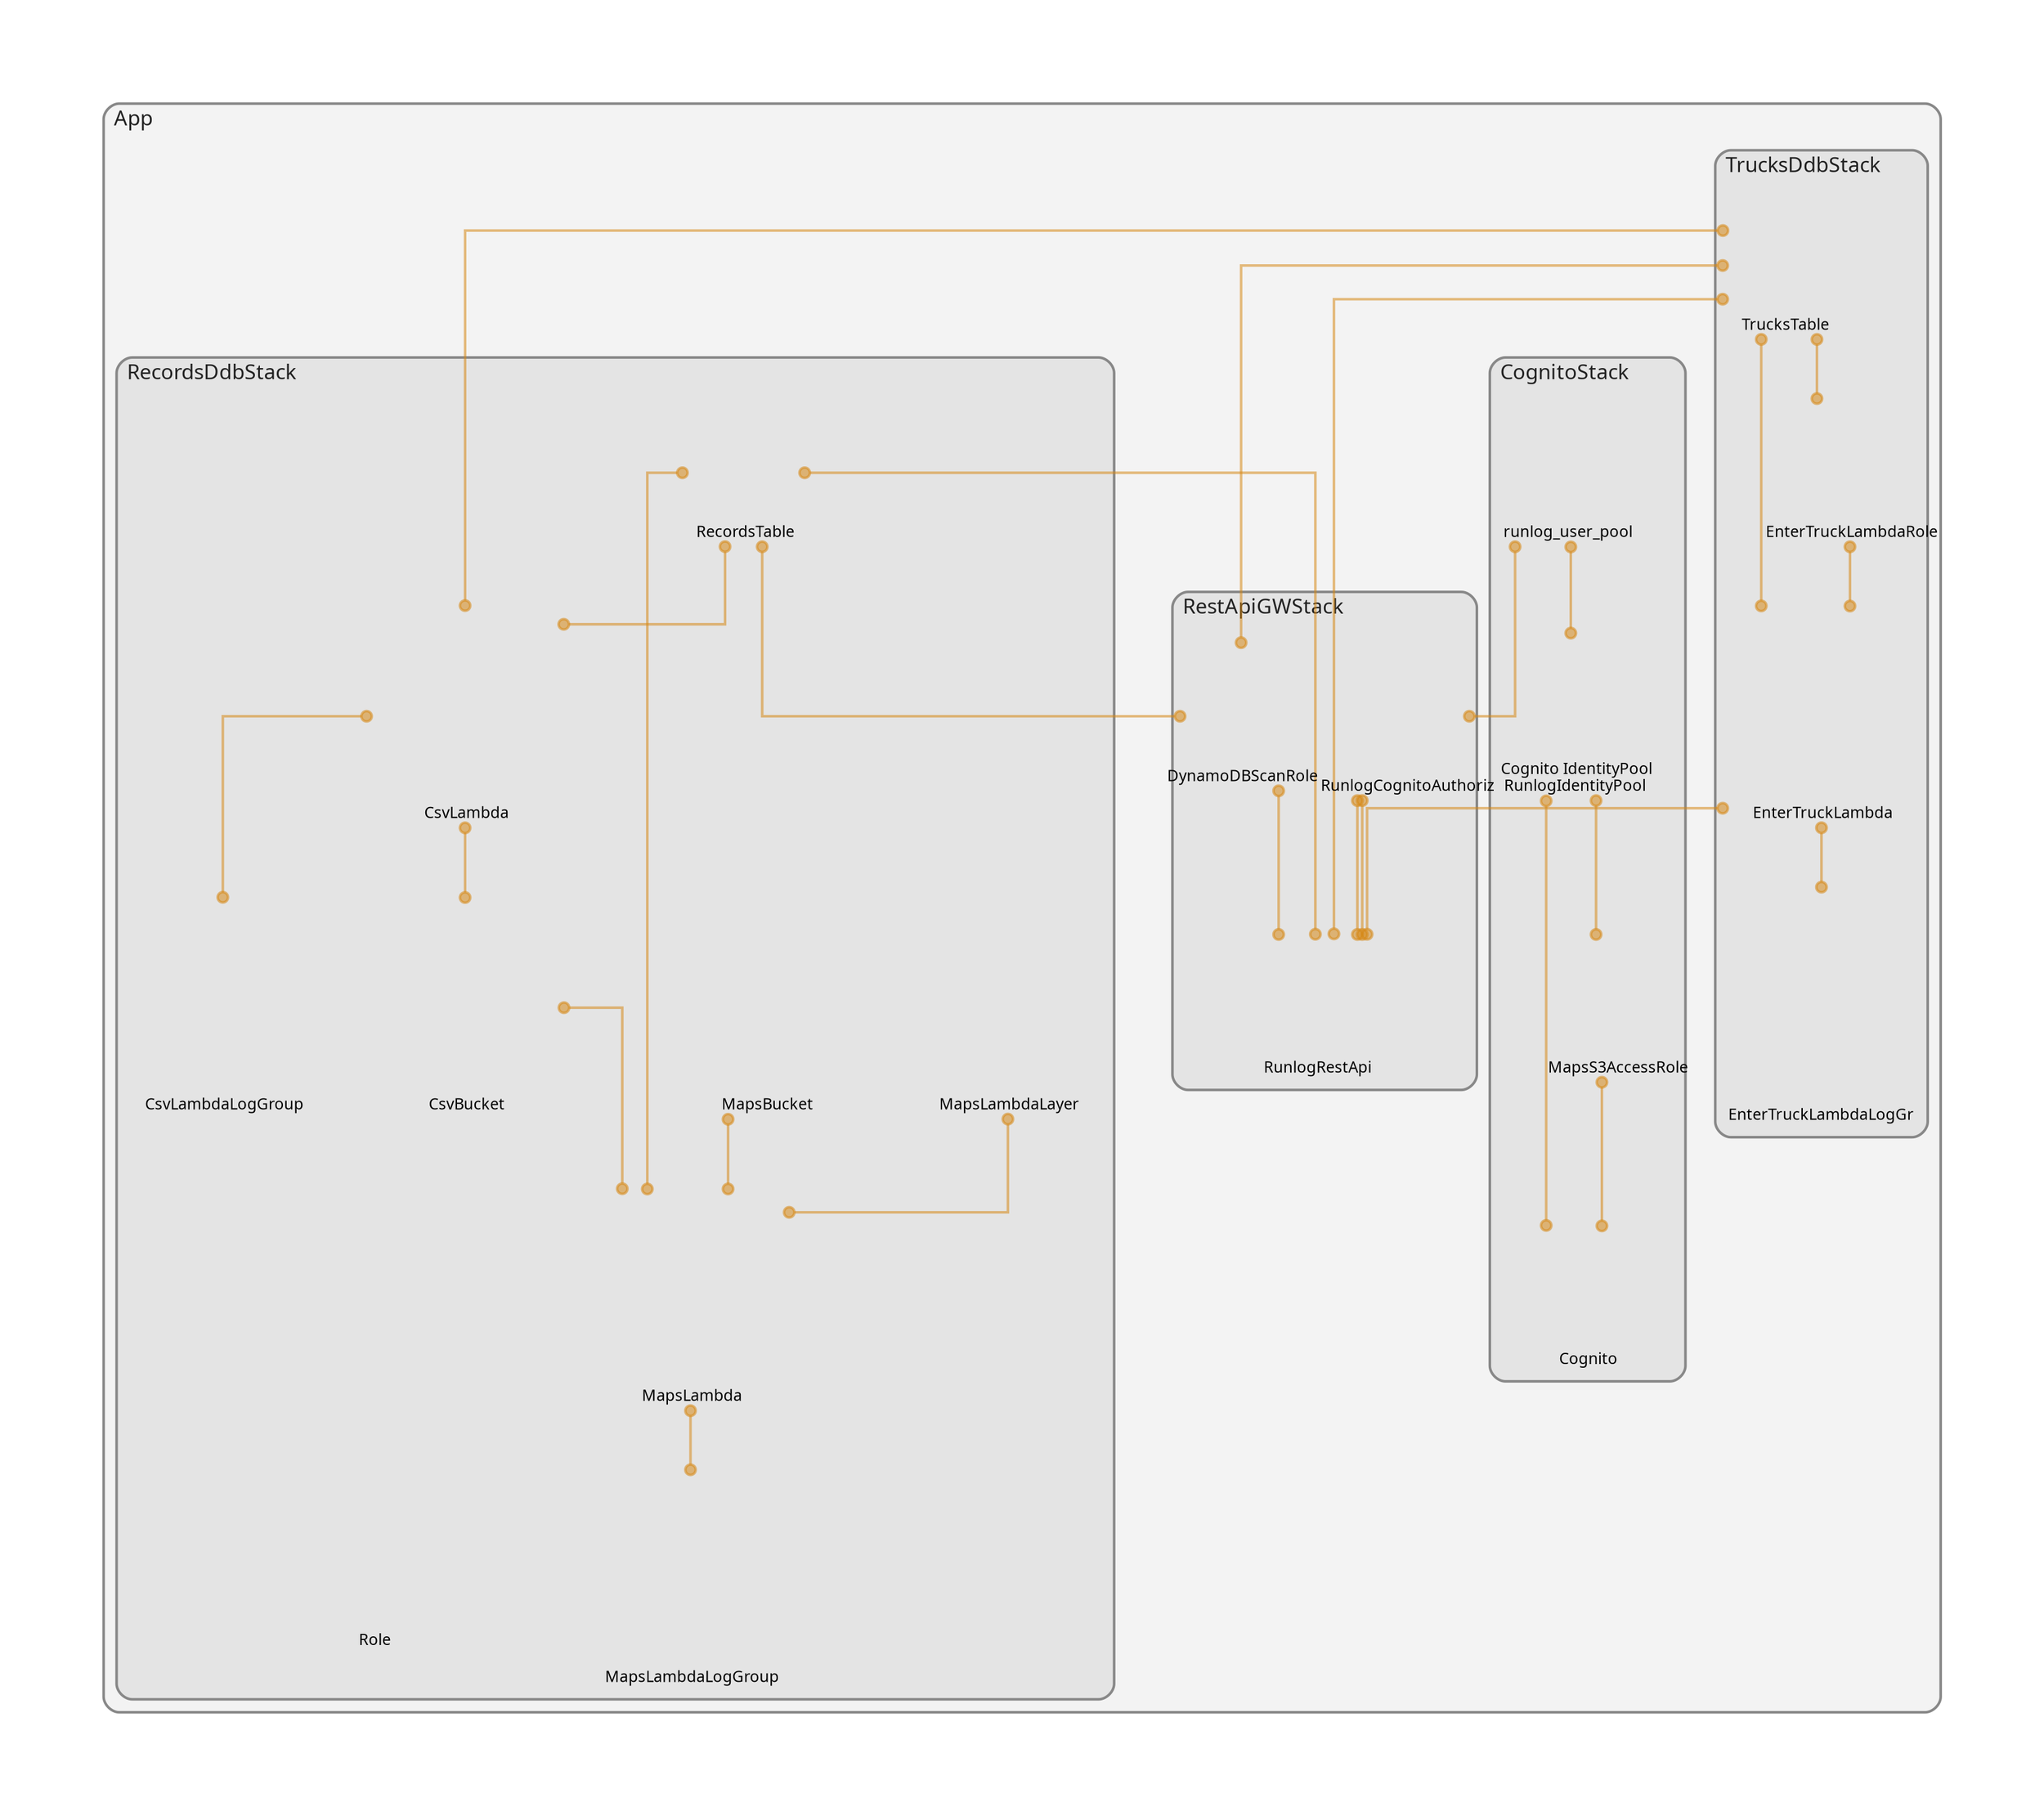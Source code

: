 digraph "Diagram" {
  splines = "ortho";
  pad = "1.0";
  nodesep = "0.60";
  ranksep = "0.75";
  fontname = "Sans-Serif";
  fontsize = "15";
  dpi = "200";
  rankdir = "BT";
  compound = "true";
  fontcolor = "#222222";
  edge [
    color = "#D5871488",
    penwidth = 2,
    arrowhead = "dot",
    arrowtail = "dot",
  ];
  node [
    shape = "box",
    style = "rounded",
    fixedsize = true,
    width = 1.7,
    height = 1.7,
    labelloc = "c",
    imagescale = true,
    fontname = "Sans-Serif",
    fontsize = 8,
    margin = 8,
  ];
  subgraph "App" {
    subgraph "cluster-SubGraph.App" {
      graph [
        label = "App",
        labelloc = "b",
        labeljust = "l",
        margin = "10",
        fontsize = "16",
        penwidth = "2",
        pencolor = "#888888",
        style = "filled,rounded",
        fillcolor = "#f3f3f3",
      ];
      subgraph "cluster-SubGraph.CognitoStack" {
        graph [
          label = "CognitoStack",
          labelloc = "b",
          labeljust = "l",
          margin = "10",
          fontsize = "16",
          penwidth = "2",
          pencolor = "#888888",
          style = "filled,rounded",
          fillcolor = "#e4e4e4",
        ];
        "CognitoStack/runlog_user_pool" [
          label = " runlog_user_pool",
          fontsize = 12,
          image = "/home/ilsoldier1984/aws-cdk-projects/runlog30/node_modules/cdk-dia/icons/aws/Service/Arch_Security-Identity-Compliance/64/Arch_Amazon-Cognito_64.png",
          imagescale = "true",
          imagepos = "tc",
          penwidth = "0",
          shape = "node",
          fixedsize = "true",
          labelloc = "b",
          width = 1.2,
          height = 1.466,
        ];
        "CognitoStack/RunlogIdentityPool" [
          label = " Cognito IdentityPool\nRunlogIdentityPool",
          fontsize = 12,
          image = "/home/ilsoldier1984/aws-cdk-projects/runlog30/node_modules/cdk-dia/icons/aws/Service/Arch_Security-Identity-Compliance/64/Arch_Amazon-Cognito_64.png",
          imagescale = "true",
          imagepos = "tc",
          penwidth = "0",
          shape = "node",
          fixedsize = "true",
          labelloc = "b",
          width = 1.2,
          height = 1.682,
        ];
        "CognitoStack/MapsS3AccessRole" [
          label = " MapsS3AccessRole",
          fontsize = 12,
          image = "/home/ilsoldier1984/aws-cdk-projects/runlog30/node_modules/cdk-dia/icons/aws/Service/Arch_Security-Identity-Compliance/64/Arch_AWS-Identity-and-Access-Management_64@5x.png",
          imagescale = "true",
          imagepos = "tc",
          penwidth = "0",
          shape = "node",
          fixedsize = "true",
          labelloc = "b",
          width = 1.2,
          height = 1.466,
        ];
        "CognitoStack/IdentityPoolRoleAttachment" [
          label = " Cognito",
          fontsize = 12,
          image = "/home/ilsoldier1984/aws-cdk-projects/runlog30/node_modules/cdk-dia/icons/aws/Service/Arch_Security-Identity-Compliance/64/Arch_Amazon-Cognito_64.png",
          imagescale = "true",
          imagepos = "tc",
          penwidth = "0",
          shape = "node",
          fixedsize = "true",
          labelloc = "b",
          width = 1.2,
          height = 1.466,
        ];
      }
      subgraph "cluster-SubGraph.TrucksDdbStack" {
        graph [
          label = "TrucksDdbStack",
          labelloc = "b",
          labeljust = "l",
          margin = "10",
          fontsize = "16",
          penwidth = "2",
          pencolor = "#888888",
          style = "filled,rounded",
          fillcolor = "#e4e4e4",
        ];
        "TrucksDdbStack/TrucksTable" [
          label = " TrucksTable",
          fontsize = 12,
          image = "/home/ilsoldier1984/aws-cdk-projects/runlog30/node_modules/cdk-dia/icons/aws/Service/Arch_Database/64/Arch_Amazon-DynamoDB_64@5x.png",
          imagescale = "true",
          imagepos = "tc",
          penwidth = "0",
          shape = "node",
          fixedsize = "true",
          labelloc = "b",
          width = 1.2,
          height = 1.466,
        ];
        "TrucksDdbStack/EnterTruckLambdaRole" [
          label = " EnterTruckLambdaRole",
          fontsize = 12,
          image = "/home/ilsoldier1984/aws-cdk-projects/runlog30/node_modules/cdk-dia/icons/aws/Service/Arch_Security-Identity-Compliance/64/Arch_AWS-Identity-and-Access-Management_64@5x.png",
          imagescale = "true",
          imagepos = "tc",
          penwidth = "0",
          shape = "node",
          fixedsize = "true",
          labelloc = "b",
          width = 1.2,
          height = 1.466,
        ];
        "TrucksDdbStack/EnterTruckLambda" [
          label = " EnterTruckLambda",
          fontsize = 12,
          image = "/home/ilsoldier1984/aws-cdk-projects/runlog30/node_modules/cdk-dia/icons/aws/Service/Arch_Compute/64/Arch_AWS-Lambda_64@5x.png",
          imagescale = "true",
          imagepos = "tc",
          penwidth = "0",
          shape = "node",
          fixedsize = "true",
          labelloc = "b",
          width = 2,
          height = 2.266,
        ];
        "TrucksDdbStack/EnterTruckLambdaLogGroup" [
          label = "\nEnterTruckLambdaLogGr",
          fontsize = 12,
          image = "/home/ilsoldier1984/aws-cdk-projects/runlog30/node_modules/cdk-dia/icons/aws/Resource/Res_Management-Governance/Res_48_Dark/Res_Amazon-Cloudwatch_Logs_48_Dark_gen.png",
          imagescale = "true",
          imagepos = "tc",
          penwidth = "0",
          shape = "node",
          fixedsize = "true",
          labelloc = "b",
          width = 2,
          height = 2.4819999999999998,
        ];
      }
      subgraph "cluster-SubGraph.RecordsDdbStack" {
        graph [
          label = "RecordsDdbStack",
          labelloc = "b",
          labeljust = "l",
          margin = "10",
          fontsize = "16",
          penwidth = "2",
          pencolor = "#888888",
          style = "filled,rounded",
          fillcolor = "#e4e4e4",
        ];
        "RecordsDdbStack/CsvBucket" [
          label = " CsvBucket",
          fontsize = 12,
          image = "/home/ilsoldier1984/aws-cdk-projects/runlog30/node_modules/cdk-dia/icons/aws/Service/Arch_Storage/64/Arch_Amazon-S3-Standard_64@5x.png",
          imagescale = "true",
          imagepos = "tc",
          penwidth = "0",
          shape = "node",
          fixedsize = "true",
          labelloc = "b",
          width = 2,
          height = 2.266,
        ];
        "RecordsDdbStack/MapsBucket" [
          label = " MapsBucket",
          fontsize = 12,
          image = "/home/ilsoldier1984/aws-cdk-projects/runlog30/node_modules/cdk-dia/icons/aws/Service/Arch_Storage/64/Arch_Amazon-S3-Standard_64@5x.png",
          imagescale = "true",
          imagepos = "tc",
          penwidth = "0",
          shape = "node",
          fixedsize = "true",
          labelloc = "b",
          width = 2,
          height = 2.266,
        ];
        "RecordsDdbStack/RecordsTable" [
          label = " RecordsTable",
          fontsize = 12,
          image = "/home/ilsoldier1984/aws-cdk-projects/runlog30/node_modules/cdk-dia/icons/aws/Service/Arch_Database/64/Arch_Amazon-DynamoDB_64@5x.png",
          imagescale = "true",
          imagepos = "tc",
          penwidth = "0",
          shape = "node",
          fixedsize = "true",
          labelloc = "b",
          width = 1.2,
          height = 1.466,
        ];
        "RecordsDdbStack/CsvLambda" [
          label = " CsvLambda",
          fontsize = 12,
          image = "/home/ilsoldier1984/aws-cdk-projects/runlog30/node_modules/cdk-dia/icons/aws/Service/Arch_Compute/64/Arch_AWS-Lambda_64@5x.png",
          imagescale = "true",
          imagepos = "tc",
          penwidth = "0",
          shape = "node",
          fixedsize = "true",
          labelloc = "b",
          width = 2,
          height = 2.266,
        ];
        "RecordsDdbStack/CsvLambdaLogGroup" [
          label = " CsvLambdaLogGroup",
          fontsize = 12,
          image = "/home/ilsoldier1984/aws-cdk-projects/runlog30/node_modules/cdk-dia/icons/aws/Resource/Res_Management-Governance/Res_48_Dark/Res_Amazon-Cloudwatch_Logs_48_Dark_gen.png",
          imagescale = "true",
          imagepos = "tc",
          penwidth = "0",
          shape = "node",
          fixedsize = "true",
          labelloc = "b",
          width = 2,
          height = 2.266,
        ];
        "RecordsDdbStack/MapsLambdaLayer" [
          label = " MapsLambdaLayer",
          fontsize = 12,
          image = "/home/ilsoldier1984/aws-cdk-projects/runlog30/node_modules/cdk-dia/icons/aws/Service/Arch_Compute/64/Arch_AWS-Lambda_64@5x.png",
          imagescale = "true",
          imagepos = "tc",
          penwidth = "0",
          shape = "node",
          fixedsize = "true",
          labelloc = "b",
          width = 2,
          height = 2.266,
        ];
        "RecordsDdbStack/MapsLambda" [
          label = " MapsLambda",
          fontsize = 12,
          image = "/home/ilsoldier1984/aws-cdk-projects/runlog30/node_modules/cdk-dia/icons/aws/Service/Arch_Compute/64/Arch_AWS-Lambda_64@5x.png",
          imagescale = "true",
          imagepos = "tc",
          penwidth = "0",
          shape = "node",
          fixedsize = "true",
          labelloc = "b",
          width = 2,
          height = 2.266,
        ];
        "RecordsDdbStack/MapsLambdaLogGroup" [
          label = " MapsLambdaLogGroup",
          fontsize = 12,
          image = "/home/ilsoldier1984/aws-cdk-projects/runlog30/node_modules/cdk-dia/icons/aws/Resource/Res_Management-Governance/Res_48_Dark/Res_Amazon-Cloudwatch_Logs_48_Dark_gen.png",
          imagescale = "true",
          imagepos = "tc",
          penwidth = "0",
          shape = "node",
          fixedsize = "true",
          labelloc = "b",
          width = 2,
          height = 2.266,
        ];
        "RecordsDdbStack/BucketNotificationsHandler050a0587b7544547bf325f094a3db834/Role" [
          label = " Role",
          fontsize = 12,
          image = "/home/ilsoldier1984/aws-cdk-projects/runlog30/node_modules/cdk-dia/icons/aws/Service/Arch_Security-Identity-Compliance/64/Arch_AWS-Identity-and-Access-Management_64@5x.png",
          imagescale = "true",
          imagepos = "tc",
          penwidth = "0",
          shape = "node",
          fixedsize = "true",
          labelloc = "b",
          width = 1.2,
          height = 1.466,
        ];
      }
      subgraph "cluster-SubGraph.RestApiGWStack" {
        graph [
          label = "RestApiGWStack",
          labelloc = "b",
          labeljust = "l",
          margin = "10",
          fontsize = "16",
          penwidth = "2",
          pencolor = "#888888",
          style = "filled,rounded",
          fillcolor = "#e4e4e4",
        ];
        "RestApiGWStack/RunlogRestApi" [
          label = " RunlogRestApi",
          fontsize = 12,
          image = "/home/ilsoldier1984/aws-cdk-projects/runlog30/node_modules/cdk-dia/icons/aws/Service/Arch_Networking-Content/64/Arch_Amazon-API-Gateway_64@5x.png",
          imagescale = "true",
          imagepos = "tc",
          penwidth = "0",
          shape = "node",
          fixedsize = "true",
          labelloc = "b",
          width = 1.2,
          height = 1.466,
        ];
        "RestApiGWStack/RunlogCognitoAuthorizer" [
          label = "\nRunlogCognitoAuthoriz",
          fontsize = 12,
          image = "/home/ilsoldier1984/aws-cdk-projects/runlog30/node_modules/cdk-dia/icons/aws/Service/Arch_Networking-Content/64/Arch_Amazon-API-Gateway_64@5x.png",
          imagescale = "true",
          imagepos = "tc",
          penwidth = "0",
          shape = "node",
          fixedsize = "true",
          labelloc = "b",
          width = 1.2,
          height = 1.682,
        ];
        "RestApiGWStack/DynamoDBScanRole" [
          label = " DynamoDBScanRole",
          fontsize = 12,
          image = "/home/ilsoldier1984/aws-cdk-projects/runlog30/node_modules/cdk-dia/icons/aws/Service/Arch_Security-Identity-Compliance/64/Arch_AWS-Identity-and-Access-Management_64@5x.png",
          imagescale = "true",
          imagepos = "tc",
          penwidth = "0",
          shape = "node",
          fixedsize = "true",
          labelloc = "b",
          width = 1.2,
          height = 1.466,
        ];
      }
    }
  }
  "CognitoStack/RunlogIdentityPool" -> "CognitoStack/runlog_user_pool" [
    dir = "both",
  ];
  "CognitoStack/MapsS3AccessRole" -> "CognitoStack/RunlogIdentityPool" [
    dir = "both",
  ];
  "CognitoStack/IdentityPoolRoleAttachment" -> "CognitoStack/RunlogIdentityPool" [
    dir = "both",
  ];
  "CognitoStack/IdentityPoolRoleAttachment" -> "CognitoStack/MapsS3AccessRole" [
    dir = "both",
  ];
  "TrucksDdbStack/EnterTruckLambdaRole" -> "TrucksDdbStack/TrucksTable" [
    dir = "both",
  ];
  "TrucksDdbStack/EnterTruckLambda" -> "TrucksDdbStack/TrucksTable" [
    dir = "both",
  ];
  "TrucksDdbStack/EnterTruckLambda" -> "TrucksDdbStack/EnterTruckLambdaRole" [
    dir = "both",
  ];
  "TrucksDdbStack/EnterTruckLambdaLogGroup" -> "TrucksDdbStack/EnterTruckLambda" [
    dir = "both",
  ];
  "RecordsDdbStack/CsvBucket" -> "RecordsDdbStack/CsvLambda" [
    dir = "both",
  ];
  "RecordsDdbStack/CsvLambda" -> "TrucksDdbStack/TrucksTable" [
    dir = "both",
  ];
  "RecordsDdbStack/CsvLambda" -> "RecordsDdbStack/RecordsTable" [
    dir = "both",
  ];
  "RecordsDdbStack/CsvLambdaLogGroup" -> "RecordsDdbStack/CsvLambda" [
    dir = "both",
  ];
  "RecordsDdbStack/MapsLambda" -> "RecordsDdbStack/CsvBucket" [
    dir = "both",
  ];
  "RecordsDdbStack/MapsLambda" -> "RecordsDdbStack/MapsBucket" [
    dir = "both",
  ];
  "RecordsDdbStack/MapsLambda" -> "RecordsDdbStack/RecordsTable" [
    dir = "both",
  ];
  "RecordsDdbStack/MapsLambda" -> "RecordsDdbStack/MapsLambdaLayer" [
    dir = "both",
  ];
  "RecordsDdbStack/MapsLambdaLogGroup" -> "RecordsDdbStack/MapsLambda" [
    dir = "both",
  ];
  "RestApiGWStack/RunlogRestApi" -> "TrucksDdbStack/EnterTruckLambda" [
    dir = "both",
  ];
  "RestApiGWStack/RunlogRestApi" -> "TrucksDdbStack/TrucksTable" [
    dir = "both",
  ];
  "RestApiGWStack/RunlogRestApi" -> "RecordsDdbStack/RecordsTable" [
    dir = "both",
  ];
  "RestApiGWStack/RunlogRestApi" -> "RestApiGWStack/RunlogCognitoAuthorizer" [
    dir = "both",
  ];
  "RestApiGWStack/RunlogRestApi" -> "RestApiGWStack/DynamoDBScanRole" [
    dir = "both",
  ];
  "RestApiGWStack/RunlogCognitoAuthorizer" -> "CognitoStack/runlog_user_pool" [
    dir = "both",
  ];
  "RestApiGWStack/RunlogCognitoAuthorizer" -> "RestApiGWStack/RunlogRestApi" [
    dir = "both",
  ];
  "RestApiGWStack/DynamoDBScanRole" -> "TrucksDdbStack/TrucksTable" [
    dir = "both",
  ];
  "RestApiGWStack/DynamoDBScanRole" -> "RecordsDdbStack/RecordsTable" [
    dir = "both",
  ];
}